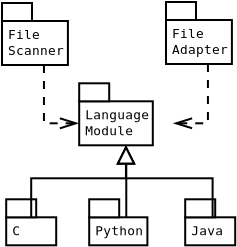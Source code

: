 <?xml version="1.0"?>
<diagram xmlns:dia="http://www.lysator.liu.se/~alla/dia/">
  <diagramdata>
    <attribute name="background">
      <color val="#ffffff"/>
    </attribute>
    <attribute name="paper">
      <composite type="paper">
        <attribute name="name">
          <string>#A4#</string>
        </attribute>
        <attribute name="tmargin">
          <real val="2.82"/>
        </attribute>
        <attribute name="bmargin">
          <real val="2.82"/>
        </attribute>
        <attribute name="lmargin">
          <real val="2.82"/>
        </attribute>
        <attribute name="rmargin">
          <real val="2.82"/>
        </attribute>
        <attribute name="is_portrait">
          <boolean val="true"/>
        </attribute>
        <attribute name="scaling">
          <real val="1"/>
        </attribute>
        <attribute name="fitto">
          <boolean val="false"/>
        </attribute>
      </composite>
    </attribute>
  </diagramdata>
  <layer name="Background" visible="true">
    <object type="UML - SmallPackage" version="0" id="O0">
      <attribute name="obj_pos">
        <point val="0.89,5.785"/>
      </attribute>
      <attribute name="obj_bb">
        <rectangle val="0.84,4.835;5.134,8.035"/>
      </attribute>
      <attribute name="elem_corner">
        <point val="0.89,5.785"/>
      </attribute>
      <attribute name="elem_width">
        <real val="4.194"/>
      </attribute>
      <attribute name="elem_height">
        <real val="2.2"/>
      </attribute>
      <attribute name="text">
        <composite type="text">
          <attribute name="string">
            <string>#File
Scanner#</string>
          </attribute>
          <attribute name="font">
            <font name="Courier"/>
          </attribute>
          <attribute name="height">
            <real val="0.8"/>
          </attribute>
          <attribute name="pos">
            <point val="1.19,6.68"/>
          </attribute>
          <attribute name="color">
            <color val="#000000"/>
          </attribute>
          <attribute name="alignment">
            <enum val="0"/>
          </attribute>
        </composite>
      </attribute>
    </object>
    <object type="UML - SmallPackage" version="0" id="O1">
      <attribute name="obj_pos">
        <point val="9.09,5.735"/>
      </attribute>
      <attribute name="obj_bb">
        <rectangle val="9.04,4.785;13.334,7.985"/>
      </attribute>
      <attribute name="elem_corner">
        <point val="9.09,5.735"/>
      </attribute>
      <attribute name="elem_width">
        <real val="4.194"/>
      </attribute>
      <attribute name="elem_height">
        <real val="2.2"/>
      </attribute>
      <attribute name="text">
        <composite type="text">
          <attribute name="string">
            <string>#File
Adapter#</string>
          </attribute>
          <attribute name="font">
            <font name="Courier"/>
          </attribute>
          <attribute name="height">
            <real val="0.8"/>
          </attribute>
          <attribute name="pos">
            <point val="9.39,6.63"/>
          </attribute>
          <attribute name="color">
            <color val="#000000"/>
          </attribute>
          <attribute name="alignment">
            <enum val="0"/>
          </attribute>
        </composite>
      </attribute>
    </object>
    <object type="UML - SmallPackage" version="0" id="O2">
      <attribute name="obj_pos">
        <point val="4.75,9.8"/>
      </attribute>
      <attribute name="obj_bb">
        <rectangle val="4.7,8.85;9.478,12.05"/>
      </attribute>
      <attribute name="elem_corner">
        <point val="4.75,9.8"/>
      </attribute>
      <attribute name="elem_width">
        <real val="4.678"/>
      </attribute>
      <attribute name="elem_height">
        <real val="2.2"/>
      </attribute>
      <attribute name="text">
        <composite type="text">
          <attribute name="string">
            <string>#Language
Module#</string>
          </attribute>
          <attribute name="font">
            <font name="Courier"/>
          </attribute>
          <attribute name="height">
            <real val="0.8"/>
          </attribute>
          <attribute name="pos">
            <point val="5.05,10.695"/>
          </attribute>
          <attribute name="color">
            <color val="#000000"/>
          </attribute>
          <attribute name="alignment">
            <enum val="0"/>
          </attribute>
        </composite>
      </attribute>
    </object>
    <object type="UML - SmallPackage" version="0" id="O3">
      <attribute name="obj_pos">
        <point val="1.1,15.6"/>
      </attribute>
      <attribute name="obj_bb">
        <rectangle val="1.05,14.65;3.65,17.05"/>
      </attribute>
      <attribute name="elem_corner">
        <point val="1.1,15.6"/>
      </attribute>
      <attribute name="elem_width">
        <real val="2.5"/>
      </attribute>
      <attribute name="elem_height">
        <real val="1.4"/>
      </attribute>
      <attribute name="text">
        <composite type="text">
          <attribute name="string">
            <string>#C#</string>
          </attribute>
          <attribute name="font">
            <font name="Courier"/>
          </attribute>
          <attribute name="height">
            <real val="0.8"/>
          </attribute>
          <attribute name="pos">
            <point val="1.4,16.495"/>
          </attribute>
          <attribute name="color">
            <color val="#000000"/>
          </attribute>
          <attribute name="alignment">
            <enum val="0"/>
          </attribute>
        </composite>
      </attribute>
    </object>
    <object type="UML - SmallPackage" version="0" id="O4">
      <attribute name="obj_pos">
        <point val="5.25,15.6"/>
      </attribute>
      <attribute name="obj_bb">
        <rectangle val="5.2,14.65;9.009,17.05"/>
      </attribute>
      <attribute name="elem_corner">
        <point val="5.25,15.6"/>
      </attribute>
      <attribute name="elem_width">
        <real val="3.709"/>
      </attribute>
      <attribute name="elem_height">
        <real val="1.4"/>
      </attribute>
      <attribute name="text">
        <composite type="text">
          <attribute name="string">
            <string>#Python#</string>
          </attribute>
          <attribute name="font">
            <font name="Courier"/>
          </attribute>
          <attribute name="height">
            <real val="0.8"/>
          </attribute>
          <attribute name="pos">
            <point val="5.55,16.495"/>
          </attribute>
          <attribute name="color">
            <color val="#000000"/>
          </attribute>
          <attribute name="alignment">
            <enum val="0"/>
          </attribute>
        </composite>
      </attribute>
    </object>
    <object type="UML - Dependency" version="0" id="O5">
      <attribute name="obj_pos">
        <point val="11.187,7.935"/>
      </attribute>
      <attribute name="obj_bb">
        <rectangle val="8.578,7.085;12.037,11.75"/>
      </attribute>
      <attribute name="orth_points">
        <point val="11.187,7.935"/>
        <point val="11.187,10.9"/>
        <point val="9.428,10.9"/>
      </attribute>
      <attribute name="orth_orient">
        <enum val="1"/>
        <enum val="0"/>
      </attribute>
      <attribute name="draw_arrow">
        <boolean val="true"/>
      </attribute>
      <attribute name="name">
        <string/>
      </attribute>
      <attribute name="stereotype">
        <string/>
      </attribute>
      <connections>
        <connection handle="0" to="O1" connection="6"/>
        <connection handle="1" to="O2" connection="4"/>
      </connections>
    </object>
    <object type="UML - Dependency" version="0" id="O6">
      <attribute name="obj_pos">
        <point val="2.987,7.985"/>
      </attribute>
      <attribute name="obj_bb">
        <rectangle val="2.137,7.135;5.6,11.75"/>
      </attribute>
      <attribute name="orth_points">
        <point val="2.987,7.985"/>
        <point val="2.987,10.9"/>
        <point val="4.75,10.9"/>
      </attribute>
      <attribute name="orth_orient">
        <enum val="1"/>
        <enum val="0"/>
      </attribute>
      <attribute name="draw_arrow">
        <boolean val="true"/>
      </attribute>
      <attribute name="name">
        <string/>
      </attribute>
      <attribute name="stereotype">
        <string/>
      </attribute>
      <connections>
        <connection handle="0" to="O0" connection="6"/>
        <connection handle="1" to="O2" connection="3"/>
      </connections>
    </object>
    <object type="UML - SmallPackage" version="0" id="O7">
      <attribute name="obj_pos">
        <point val="10.05,15.6"/>
      </attribute>
      <attribute name="obj_bb">
        <rectangle val="10,14.65;12.839,17.05"/>
      </attribute>
      <attribute name="elem_corner">
        <point val="10.05,15.6"/>
      </attribute>
      <attribute name="elem_width">
        <real val="2.739"/>
      </attribute>
      <attribute name="elem_height">
        <real val="1.4"/>
      </attribute>
      <attribute name="text">
        <composite type="text">
          <attribute name="string">
            <string>#Java#</string>
          </attribute>
          <attribute name="font">
            <font name="Courier"/>
          </attribute>
          <attribute name="height">
            <real val="0.8"/>
          </attribute>
          <attribute name="pos">
            <point val="10.35,16.495"/>
          </attribute>
          <attribute name="color">
            <color val="#000000"/>
          </attribute>
          <attribute name="alignment">
            <enum val="0"/>
          </attribute>
        </composite>
      </attribute>
    </object>
    <object type="UML - Generalization" version="0" id="O8">
      <attribute name="obj_pos">
        <point val="7.089,12"/>
      </attribute>
      <attribute name="obj_bb">
        <rectangle val="6.239,11.15;7.954,16.45"/>
      </attribute>
      <attribute name="orth_points">
        <point val="7.089,12"/>
        <point val="7.089,13"/>
        <point val="7.104,13"/>
        <point val="7.104,15.6"/>
      </attribute>
      <attribute name="orth_orient">
        <enum val="1"/>
        <enum val="0"/>
        <enum val="1"/>
      </attribute>
      <attribute name="name">
        <string/>
      </attribute>
      <attribute name="stereotype">
        <string/>
      </attribute>
      <connections>
        <connection handle="0" to="O2" connection="6"/>
        <connection handle="1" to="O4" connection="1"/>
      </connections>
    </object>
    <object type="UML - Generalization" version="0" id="O9">
      <attribute name="obj_pos">
        <point val="7.089,12"/>
      </attribute>
      <attribute name="obj_bb">
        <rectangle val="6.239,11.15;12.27,16.45"/>
      </attribute>
      <attribute name="orth_points">
        <point val="7.089,12"/>
        <point val="7.089,13.65"/>
        <point val="11.42,13.65"/>
        <point val="11.42,15.6"/>
      </attribute>
      <attribute name="orth_orient">
        <enum val="1"/>
        <enum val="0"/>
        <enum val="1"/>
      </attribute>
      <attribute name="name">
        <string/>
      </attribute>
      <attribute name="stereotype">
        <string/>
      </attribute>
      <connections>
        <connection handle="0" to="O2" connection="6"/>
        <connection handle="1" to="O7" connection="1"/>
      </connections>
    </object>
    <object type="UML - Generalization" version="0" id="O10">
      <attribute name="obj_pos">
        <point val="7.089,12"/>
      </attribute>
      <attribute name="obj_bb">
        <rectangle val="1.5,11.15;7.939,16.45"/>
      </attribute>
      <attribute name="orth_points">
        <point val="7.089,12"/>
        <point val="7.089,13.65"/>
        <point val="2.35,13.65"/>
        <point val="2.35,15.6"/>
      </attribute>
      <attribute name="orth_orient">
        <enum val="1"/>
        <enum val="0"/>
        <enum val="1"/>
      </attribute>
      <attribute name="name">
        <string/>
      </attribute>
      <attribute name="stereotype">
        <string/>
      </attribute>
      <connections>
        <connection handle="0" to="O2" connection="6"/>
        <connection handle="1" to="O3" connection="1"/>
      </connections>
    </object>
  </layer>
</diagram>
